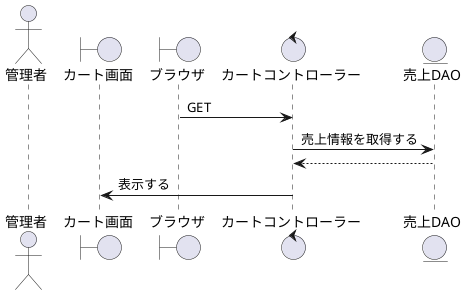 @startuml カテゴリ別売上レポート

actor    "管理者" as act
boundary "カート画面" as Cart_s
boundary "ブラウザ" as brz
control  "カートコントローラー" as Acquisition_c
entity   "売上DAO" as Cart

'-------------------------------------------------------------------------------------------

brz -> Acquisition_c : GET
Acquisition_c -> Cart : 売上情報を取得する
Acquisition_c <-- Cart
Cart_s <- Acquisition_c : 表示する

@enduml
